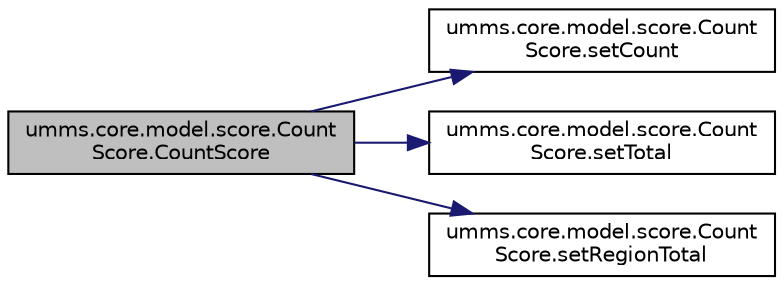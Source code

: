 digraph "umms.core.model.score.CountScore.CountScore"
{
  edge [fontname="Helvetica",fontsize="10",labelfontname="Helvetica",labelfontsize="10"];
  node [fontname="Helvetica",fontsize="10",shape=record];
  rankdir="LR";
  Node1 [label="umms.core.model.score.Count\lScore.CountScore",height=0.2,width=0.4,color="black", fillcolor="grey75", style="filled" fontcolor="black"];
  Node1 -> Node2 [color="midnightblue",fontsize="10",style="solid"];
  Node2 [label="umms.core.model.score.Count\lScore.setCount",height=0.2,width=0.4,color="black", fillcolor="white", style="filled",URL="$classumms_1_1core_1_1model_1_1score_1_1_count_score.html#a1dd7fbb7fe3cd767c9ebde283256ffde"];
  Node1 -> Node3 [color="midnightblue",fontsize="10",style="solid"];
  Node3 [label="umms.core.model.score.Count\lScore.setTotal",height=0.2,width=0.4,color="black", fillcolor="white", style="filled",URL="$classumms_1_1core_1_1model_1_1score_1_1_count_score.html#a7a9fde34261326ae89b9b5260be28648"];
  Node1 -> Node4 [color="midnightblue",fontsize="10",style="solid"];
  Node4 [label="umms.core.model.score.Count\lScore.setRegionTotal",height=0.2,width=0.4,color="black", fillcolor="white", style="filled",URL="$classumms_1_1core_1_1model_1_1score_1_1_count_score.html#a4fe9cdf1116853ad26cfdb39ff53617e"];
}
